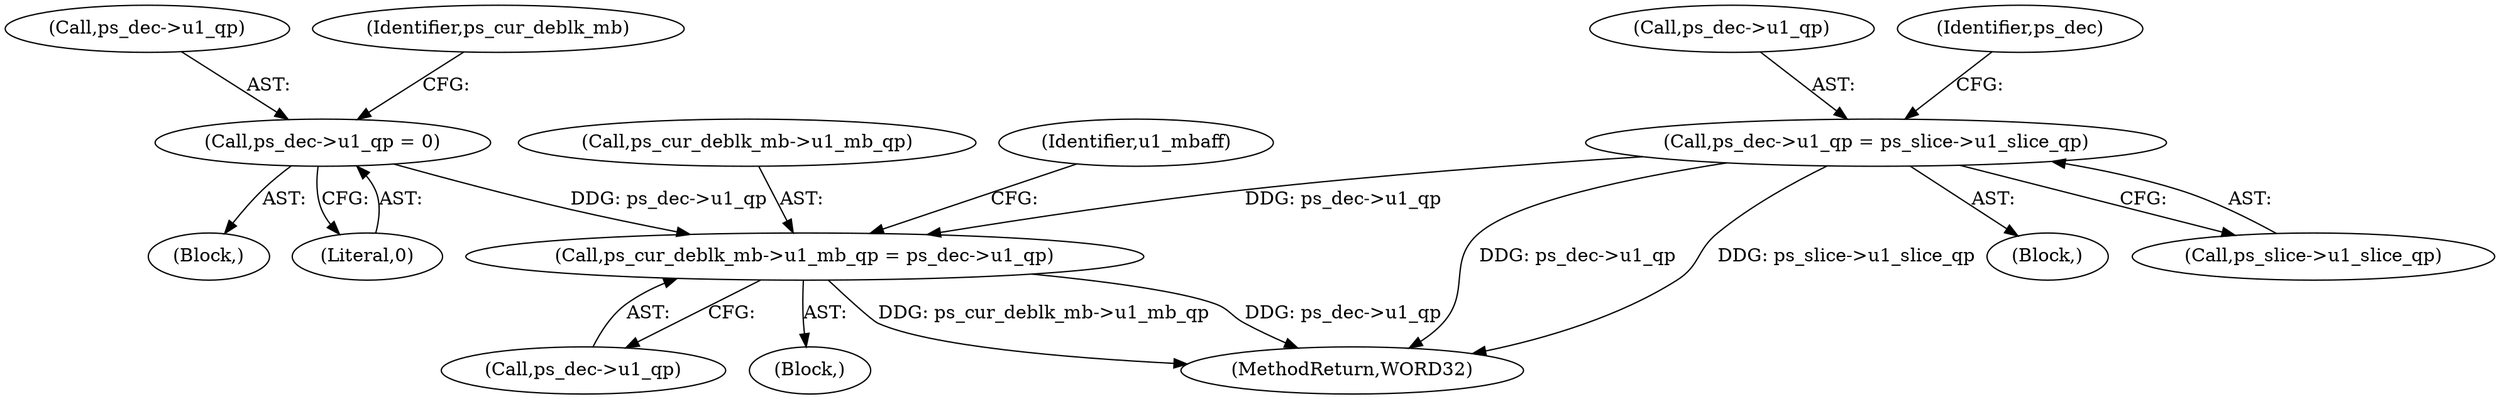 digraph "0_Android_4a524d3a8ae9aa20c36430008e6bd429443f8f1d_3@pointer" {
"1000670" [label="(Call,ps_cur_deblk_mb->u1_mb_qp = ps_dec->u1_qp)"];
"1000637" [label="(Call,ps_dec->u1_qp = 0)"];
"1000239" [label="(Call,ps_dec->u1_qp = ps_slice->u1_slice_qp)"];
"1000826" [label="(MethodReturn,WORD32)"];
"1000150" [label="(Block,)"];
"1000239" [label="(Call,ps_dec->u1_qp = ps_slice->u1_slice_qp)"];
"1000671" [label="(Call,ps_cur_deblk_mb->u1_mb_qp)"];
"1000637" [label="(Call,ps_dec->u1_qp = 0)"];
"1000243" [label="(Call,ps_slice->u1_slice_qp)"];
"1000638" [label="(Call,ps_dec->u1_qp)"];
"1000240" [label="(Call,ps_dec->u1_qp)"];
"1000674" [label="(Call,ps_dec->u1_qp)"];
"1000663" [label="(Identifier,ps_cur_deblk_mb)"];
"1000641" [label="(Literal,0)"];
"1000247" [label="(Identifier,ps_dec)"];
"1000617" [label="(Block,)"];
"1000670" [label="(Call,ps_cur_deblk_mb->u1_mb_qp = ps_dec->u1_qp)"];
"1000678" [label="(Identifier,u1_mbaff)"];
"1000282" [label="(Block,)"];
"1000670" -> "1000282"  [label="AST: "];
"1000670" -> "1000674"  [label="CFG: "];
"1000671" -> "1000670"  [label="AST: "];
"1000674" -> "1000670"  [label="AST: "];
"1000678" -> "1000670"  [label="CFG: "];
"1000670" -> "1000826"  [label="DDG: ps_dec->u1_qp"];
"1000670" -> "1000826"  [label="DDG: ps_cur_deblk_mb->u1_mb_qp"];
"1000637" -> "1000670"  [label="DDG: ps_dec->u1_qp"];
"1000239" -> "1000670"  [label="DDG: ps_dec->u1_qp"];
"1000637" -> "1000617"  [label="AST: "];
"1000637" -> "1000641"  [label="CFG: "];
"1000638" -> "1000637"  [label="AST: "];
"1000641" -> "1000637"  [label="AST: "];
"1000663" -> "1000637"  [label="CFG: "];
"1000239" -> "1000150"  [label="AST: "];
"1000239" -> "1000243"  [label="CFG: "];
"1000240" -> "1000239"  [label="AST: "];
"1000243" -> "1000239"  [label="AST: "];
"1000247" -> "1000239"  [label="CFG: "];
"1000239" -> "1000826"  [label="DDG: ps_dec->u1_qp"];
"1000239" -> "1000826"  [label="DDG: ps_slice->u1_slice_qp"];
}
